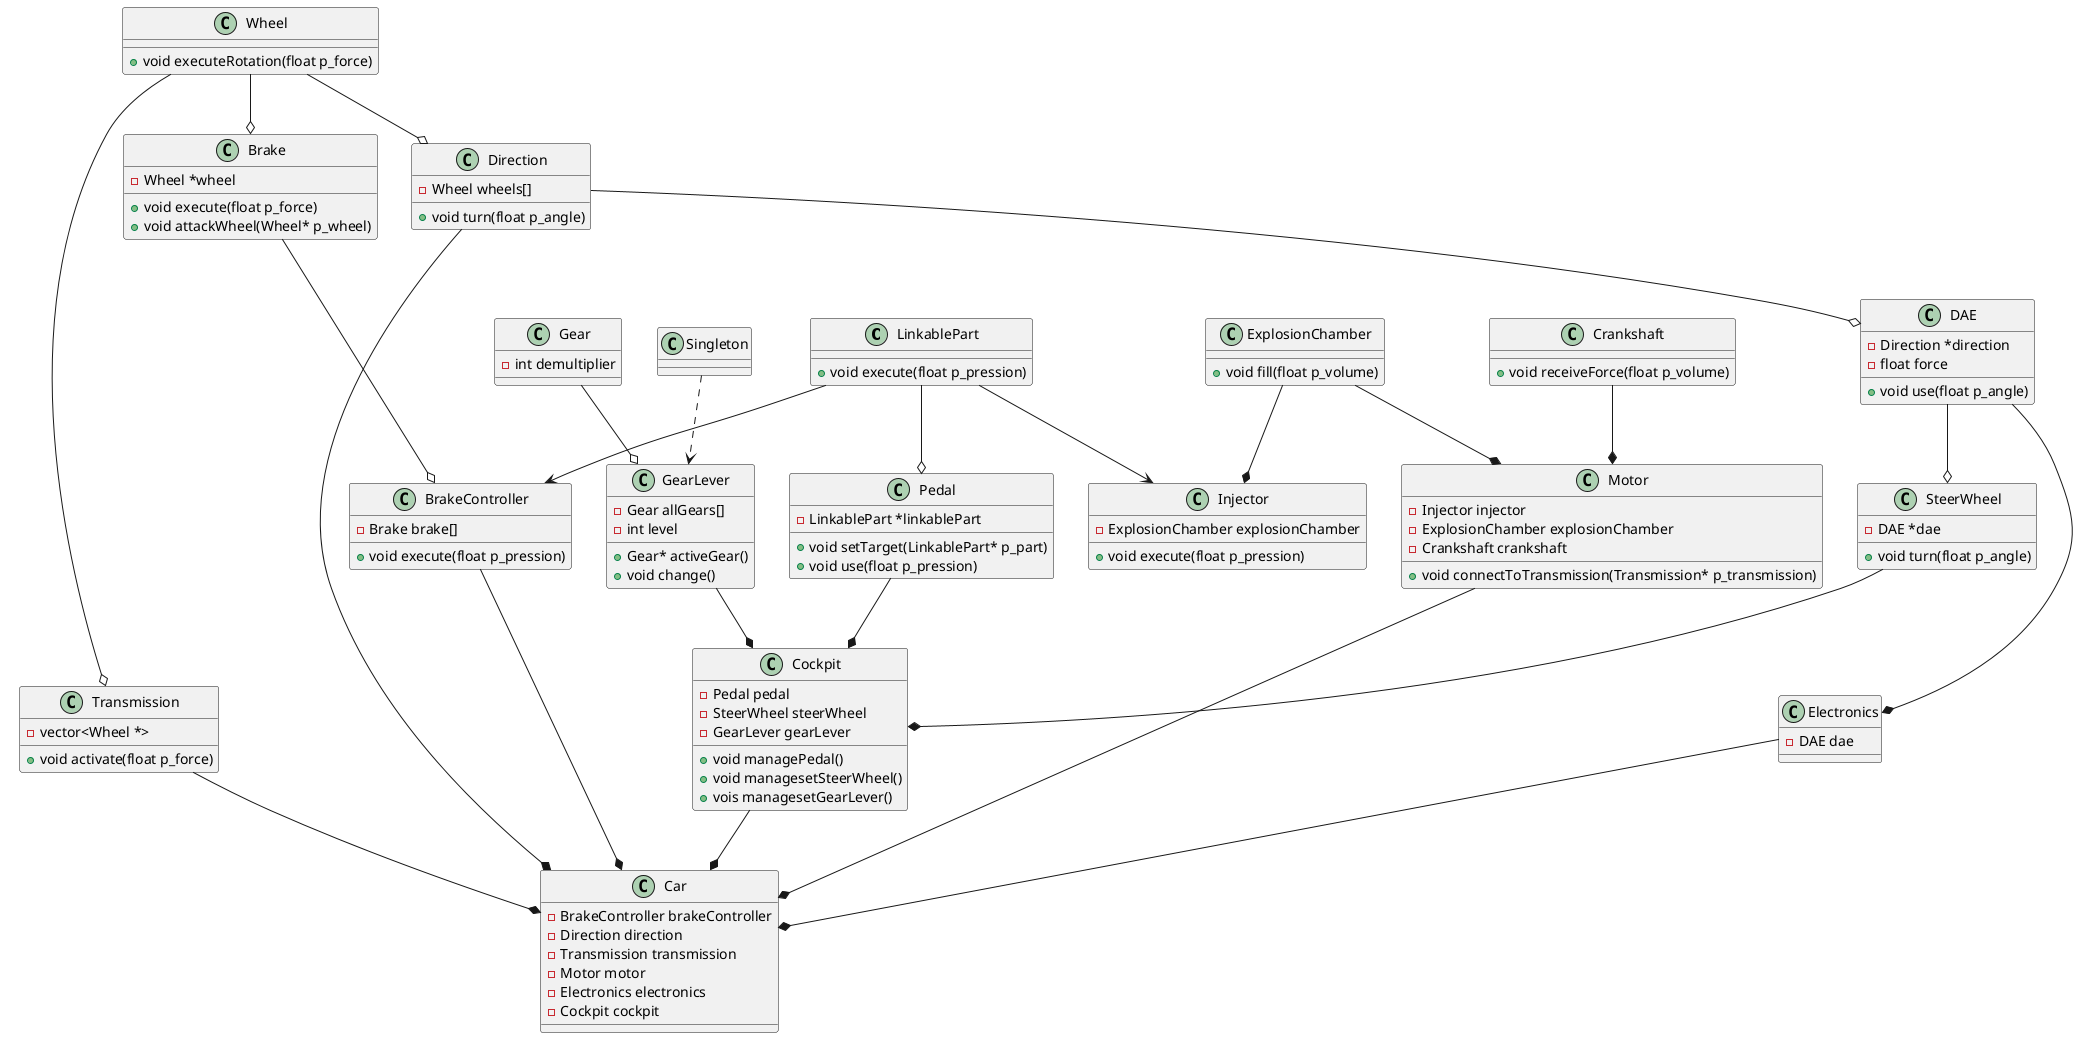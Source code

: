 @startuml
class LinkablePart
{
+ void execute(float p_pression)
}

class Wheel
{
+ void executeRotation(float p_force)
}

class Gear
{
- int demultiplier
}

class Singleton
{
}

Gear --o GearLever

Singleton ..> GearLever

class GearLever
{
+ Gear* activeGear()
+ void change()
- Gear allGears[]
- int level
}

class Transmission
{
+ void activate(float p_force)
- vector<Wheel *>
}

Wheel --o Transmission


class  Crankshaft
{
+ void receiveForce(float p_volume)
}

class ExplosionChamber
{
+ void fill(float p_volume)
}

class Injector
{
+ void execute(float p_pression)
- ExplosionChamber explosionChamber
}

ExplosionChamber --* Injector

LinkablePart --> Injector

class Motor
{
+ void connectToTransmission(Transmission* p_transmission)
- Injector injector
- ExplosionChamber explosionChamber
- Crankshaft crankshaft
}

Crankshaft --* Motor
ExplosionChamber --* Motor

class Pedal 
{
+ void setTarget(LinkablePart* p_part)
+ void use(float p_pression)
- LinkablePart *linkablePart
}

LinkablePart --o Pedal

class Direction
{
+ void turn(float p_angle)
- Wheel wheels[]
}

Wheel --o Direction

class DAE
{
+ void use(float p_angle)
- Direction *direction
- float force
}

Direction --o DAE

class SteerWheel
{
+ void turn(float p_angle)
- DAE *dae
}

DAE --o SteerWheel 

class Brake 
{
+ void execute(float p_force)
+ void attackWheel(Wheel* p_wheel) 
- Wheel *wheel
}

Wheel --o Brake

class BrakeController
{
+ void execute(float p_pression)
- Brake brake[]
}

Brake --o BrakeController

LinkablePart --> BrakeController

class Cockpit
{
+ void managePedal()
+ void managesetSteerWheel()
+ vois managesetGearLever()
- Pedal pedal
- SteerWheel steerWheel
- GearLever gearLever
}

Pedal --* Cockpit
SteerWheel --* Cockpit
GearLever --* Cockpit

class Electronics 
{
- DAE dae
}

DAE --* Electronics

class Car
{
- BrakeController brakeController
- Direction direction
- Transmission transmission
- Motor motor
- Electronics electronics
- Cockpit cockpit
}

BrakeController --* Car
Direction --* Car
Transmission --* Car
Motor --* Car
Electronics --* Car
Cockpit --* Car

@enduml